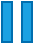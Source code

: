 <mxfile version="13.0.2" type="device"><diagram id="RbxRJrtd-qXBVRdMSDRr" name="Page-1"><mxGraphModel dx="1422" dy="728" grid="1" gridSize="10" guides="1" tooltips="1" connect="1" arrows="1" fold="1" page="1" pageScale="1" pageWidth="850" pageHeight="1100" math="0" shadow="0"><root><mxCell id="0"/><mxCell id="1" parent="0"/><mxCell id="_IzxY1e_3Ejsozs38Thr-5" value="" style="rounded=0;whiteSpace=wrap;html=1;fillColor=#1ba1e2;strokeColor=#006EAF;fontColor=#ffffff;" vertex="1" parent="1"><mxGeometry x="360" y="320" width="5" height="20" as="geometry"/></mxCell><mxCell id="_IzxY1e_3Ejsozs38Thr-6" value="" style="rounded=0;whiteSpace=wrap;html=1;fillColor=#1ba1e2;strokeColor=#006EAF;fontColor=#ffffff;" vertex="1" parent="1"><mxGeometry x="370" y="320" width="5" height="20" as="geometry"/></mxCell></root></mxGraphModel></diagram></mxfile>